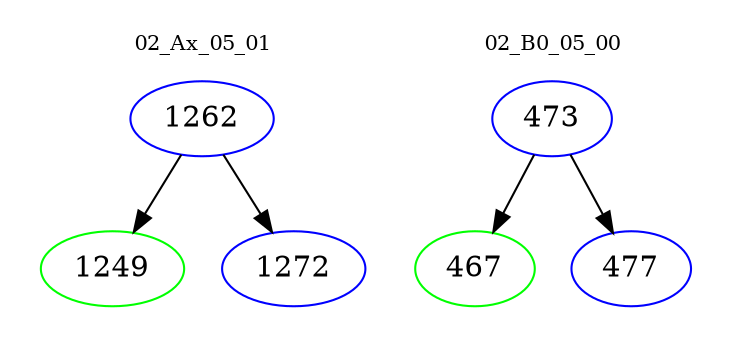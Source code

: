 digraph{
subgraph cluster_0 {
color = white
label = "02_Ax_05_01";
fontsize=10;
T0_1262 [label="1262", color="blue"]
T0_1262 -> T0_1249 [color="black"]
T0_1249 [label="1249", color="green"]
T0_1262 -> T0_1272 [color="black"]
T0_1272 [label="1272", color="blue"]
}
subgraph cluster_1 {
color = white
label = "02_B0_05_00";
fontsize=10;
T1_473 [label="473", color="blue"]
T1_473 -> T1_467 [color="black"]
T1_467 [label="467", color="green"]
T1_473 -> T1_477 [color="black"]
T1_477 [label="477", color="blue"]
}
}
